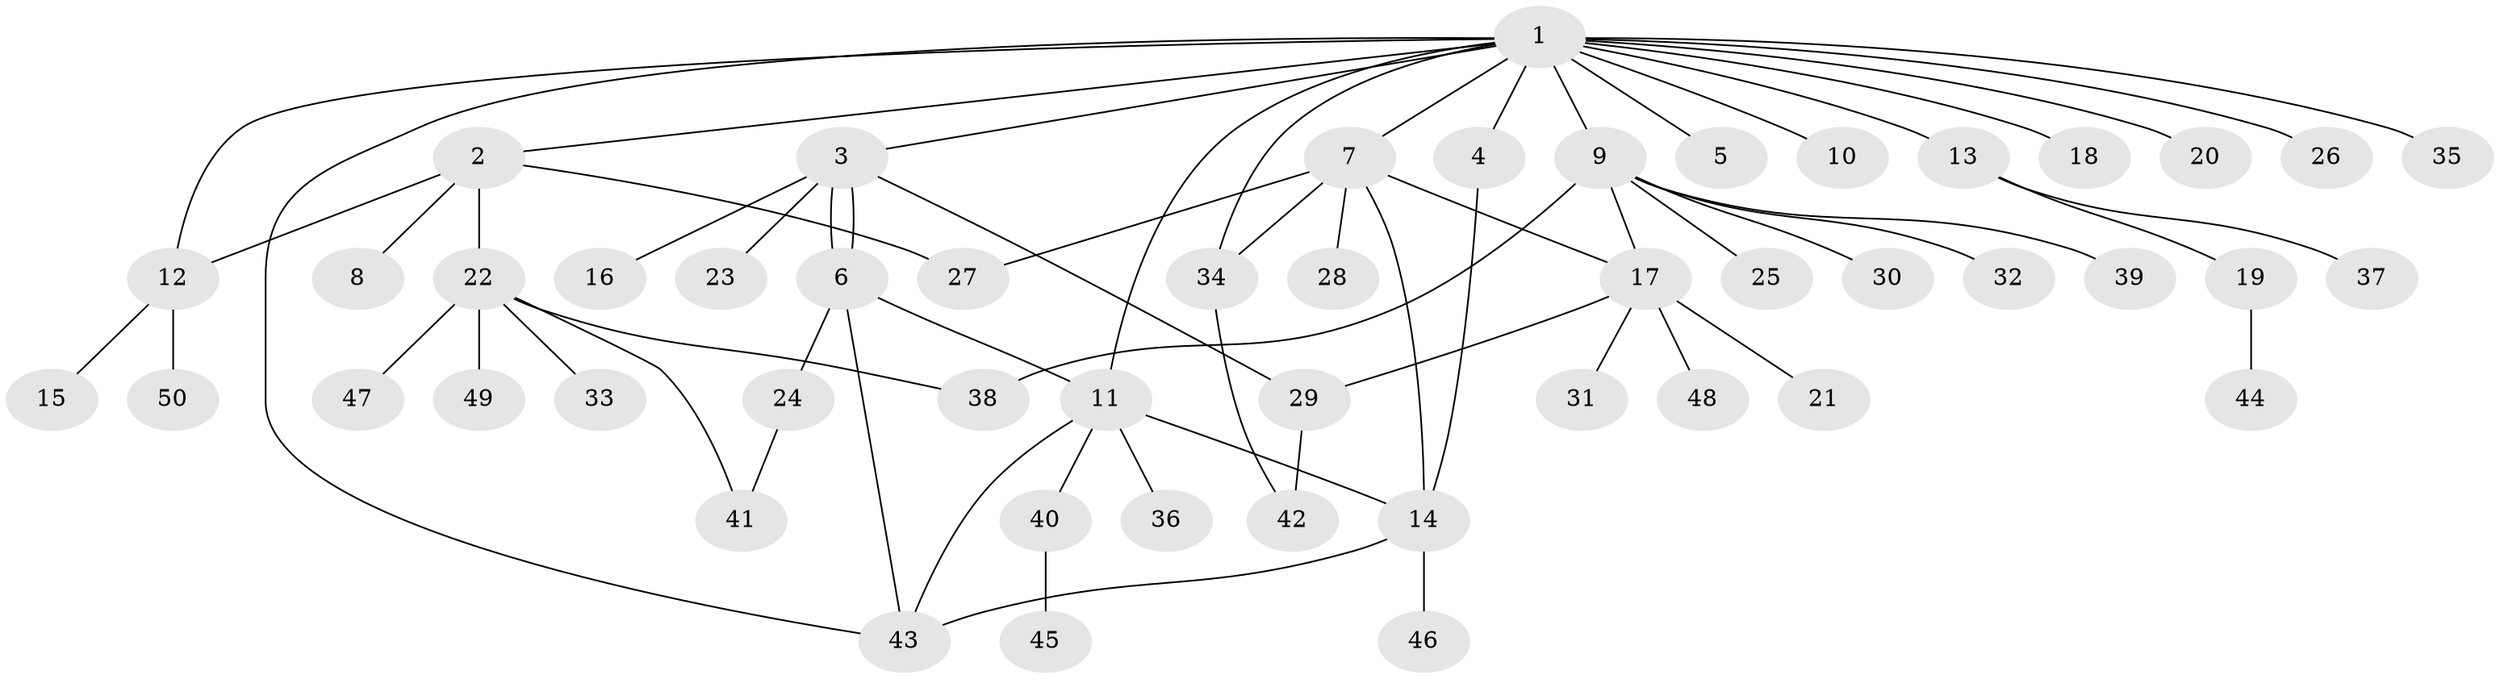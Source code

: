 // coarse degree distribution, {16: 0.02857142857142857, 5: 0.14285714285714285, 6: 0.05714285714285714, 1: 0.5142857142857142, 7: 0.02857142857142857, 2: 0.14285714285714285, 3: 0.05714285714285714, 4: 0.02857142857142857}
// Generated by graph-tools (version 1.1) at 2025/18/03/04/25 18:18:14]
// undirected, 50 vertices, 64 edges
graph export_dot {
graph [start="1"]
  node [color=gray90,style=filled];
  1;
  2;
  3;
  4;
  5;
  6;
  7;
  8;
  9;
  10;
  11;
  12;
  13;
  14;
  15;
  16;
  17;
  18;
  19;
  20;
  21;
  22;
  23;
  24;
  25;
  26;
  27;
  28;
  29;
  30;
  31;
  32;
  33;
  34;
  35;
  36;
  37;
  38;
  39;
  40;
  41;
  42;
  43;
  44;
  45;
  46;
  47;
  48;
  49;
  50;
  1 -- 2;
  1 -- 3;
  1 -- 4;
  1 -- 5;
  1 -- 7;
  1 -- 9;
  1 -- 10;
  1 -- 11;
  1 -- 12;
  1 -- 13;
  1 -- 18;
  1 -- 20;
  1 -- 26;
  1 -- 34;
  1 -- 35;
  1 -- 43;
  2 -- 8;
  2 -- 12;
  2 -- 22;
  2 -- 27;
  3 -- 6;
  3 -- 6;
  3 -- 16;
  3 -- 23;
  3 -- 29;
  4 -- 14;
  6 -- 11;
  6 -- 24;
  6 -- 43;
  7 -- 14;
  7 -- 17;
  7 -- 27;
  7 -- 28;
  7 -- 34;
  9 -- 17;
  9 -- 25;
  9 -- 30;
  9 -- 32;
  9 -- 38;
  9 -- 39;
  11 -- 14;
  11 -- 36;
  11 -- 40;
  11 -- 43;
  12 -- 15;
  12 -- 50;
  13 -- 19;
  13 -- 37;
  14 -- 43;
  14 -- 46;
  17 -- 21;
  17 -- 29;
  17 -- 31;
  17 -- 48;
  19 -- 44;
  22 -- 33;
  22 -- 38;
  22 -- 41;
  22 -- 47;
  22 -- 49;
  24 -- 41;
  29 -- 42;
  34 -- 42;
  40 -- 45;
}
